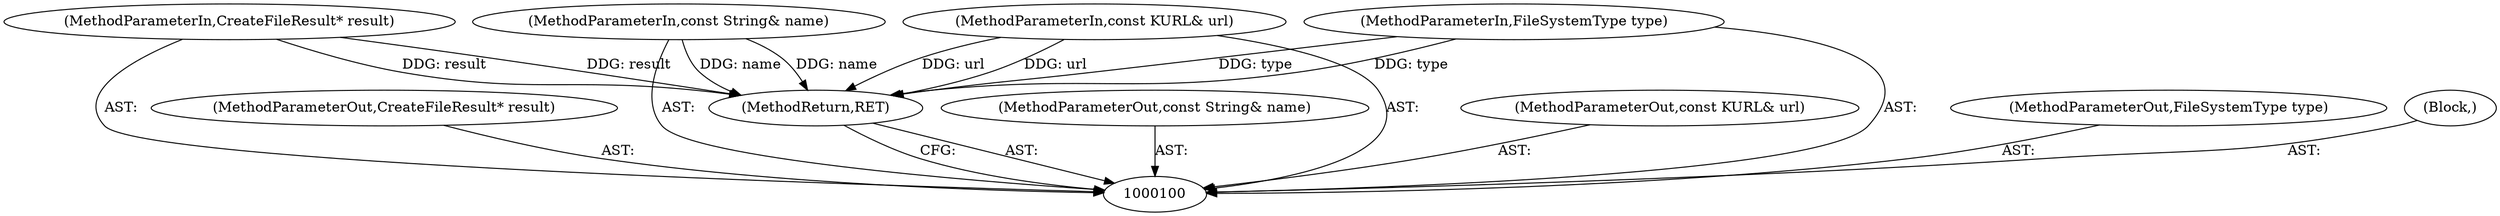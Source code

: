 digraph "0_Chrome_02c8303512ebed345011f7b545e2f418799be2f0" {
"1000101" [label="(MethodParameterIn,CreateFileResult* result)"];
"1000114" [label="(MethodParameterOut,CreateFileResult* result)"];
"1000106" [label="(MethodReturn,RET)"];
"1000102" [label="(MethodParameterIn,const String& name)"];
"1000115" [label="(MethodParameterOut,const String& name)"];
"1000103" [label="(MethodParameterIn,const KURL& url)"];
"1000116" [label="(MethodParameterOut,const KURL& url)"];
"1000104" [label="(MethodParameterIn,FileSystemType type)"];
"1000117" [label="(MethodParameterOut,FileSystemType type)"];
"1000105" [label="(Block,)"];
"1000101" -> "1000100"  [label="AST: "];
"1000101" -> "1000106"  [label="DDG: result"];
"1000114" -> "1000100"  [label="AST: "];
"1000106" -> "1000100"  [label="AST: "];
"1000106" -> "1000100"  [label="CFG: "];
"1000104" -> "1000106"  [label="DDG: type"];
"1000103" -> "1000106"  [label="DDG: url"];
"1000102" -> "1000106"  [label="DDG: name"];
"1000101" -> "1000106"  [label="DDG: result"];
"1000102" -> "1000100"  [label="AST: "];
"1000102" -> "1000106"  [label="DDG: name"];
"1000115" -> "1000100"  [label="AST: "];
"1000103" -> "1000100"  [label="AST: "];
"1000103" -> "1000106"  [label="DDG: url"];
"1000116" -> "1000100"  [label="AST: "];
"1000104" -> "1000100"  [label="AST: "];
"1000104" -> "1000106"  [label="DDG: type"];
"1000117" -> "1000100"  [label="AST: "];
"1000105" -> "1000100"  [label="AST: "];
}
